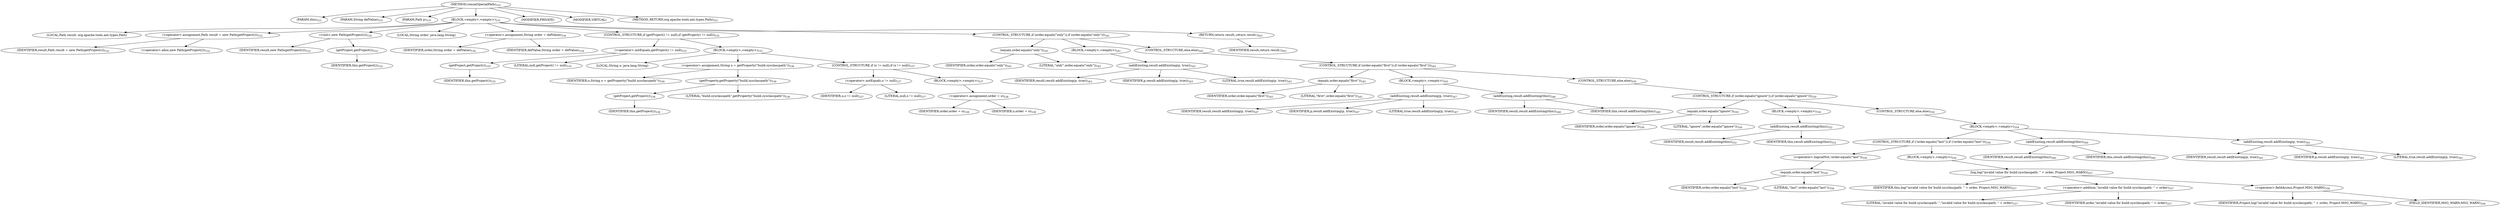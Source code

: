 digraph "concatSpecialPath" {  
"988" [label = <(METHOD,concatSpecialPath)<SUB>531</SUB>> ]
"115" [label = <(PARAM,this)<SUB>531</SUB>> ]
"989" [label = <(PARAM,String defValue)<SUB>531</SUB>> ]
"990" [label = <(PARAM,Path p)<SUB>531</SUB>> ]
"991" [label = <(BLOCK,&lt;empty&gt;,&lt;empty&gt;)<SUB>531</SUB>> ]
"117" [label = <(LOCAL,Path result: org.apache.tools.ant.types.Path)> ]
"992" [label = <(&lt;operator&gt;.assignment,Path result = new Path(getProject()))<SUB>532</SUB>> ]
"993" [label = <(IDENTIFIER,result,Path result = new Path(getProject()))<SUB>532</SUB>> ]
"994" [label = <(&lt;operator&gt;.alloc,new Path(getProject()))<SUB>532</SUB>> ]
"995" [label = <(&lt;init&gt;,new Path(getProject()))<SUB>532</SUB>> ]
"116" [label = <(IDENTIFIER,result,new Path(getProject()))<SUB>532</SUB>> ]
"996" [label = <(getProject,getProject())<SUB>532</SUB>> ]
"114" [label = <(IDENTIFIER,this,getProject())<SUB>532</SUB>> ]
"997" [label = <(LOCAL,String order: java.lang.String)> ]
"998" [label = <(&lt;operator&gt;.assignment,String order = defValue)<SUB>534</SUB>> ]
"999" [label = <(IDENTIFIER,order,String order = defValue)<SUB>534</SUB>> ]
"1000" [label = <(IDENTIFIER,defValue,String order = defValue)<SUB>534</SUB>> ]
"1001" [label = <(CONTROL_STRUCTURE,if (getProject() != null),if (getProject() != null))<SUB>535</SUB>> ]
"1002" [label = <(&lt;operator&gt;.notEquals,getProject() != null)<SUB>535</SUB>> ]
"1003" [label = <(getProject,getProject())<SUB>535</SUB>> ]
"118" [label = <(IDENTIFIER,this,getProject())<SUB>535</SUB>> ]
"1004" [label = <(LITERAL,null,getProject() != null)<SUB>535</SUB>> ]
"1005" [label = <(BLOCK,&lt;empty&gt;,&lt;empty&gt;)<SUB>535</SUB>> ]
"1006" [label = <(LOCAL,String o: java.lang.String)> ]
"1007" [label = <(&lt;operator&gt;.assignment,String o = getProperty(&quot;build.sysclasspath&quot;))<SUB>536</SUB>> ]
"1008" [label = <(IDENTIFIER,o,String o = getProperty(&quot;build.sysclasspath&quot;))<SUB>536</SUB>> ]
"1009" [label = <(getProperty,getProperty(&quot;build.sysclasspath&quot;))<SUB>536</SUB>> ]
"1010" [label = <(getProject,getProject())<SUB>536</SUB>> ]
"119" [label = <(IDENTIFIER,this,getProject())<SUB>536</SUB>> ]
"1011" [label = <(LITERAL,&quot;build.sysclasspath&quot;,getProperty(&quot;build.sysclasspath&quot;))<SUB>536</SUB>> ]
"1012" [label = <(CONTROL_STRUCTURE,if (o != null),if (o != null))<SUB>537</SUB>> ]
"1013" [label = <(&lt;operator&gt;.notEquals,o != null)<SUB>537</SUB>> ]
"1014" [label = <(IDENTIFIER,o,o != null)<SUB>537</SUB>> ]
"1015" [label = <(LITERAL,null,o != null)<SUB>537</SUB>> ]
"1016" [label = <(BLOCK,&lt;empty&gt;,&lt;empty&gt;)<SUB>537</SUB>> ]
"1017" [label = <(&lt;operator&gt;.assignment,order = o)<SUB>538</SUB>> ]
"1018" [label = <(IDENTIFIER,order,order = o)<SUB>538</SUB>> ]
"1019" [label = <(IDENTIFIER,o,order = o)<SUB>538</SUB>> ]
"1020" [label = <(CONTROL_STRUCTURE,if (order.equals(&quot;only&quot;)),if (order.equals(&quot;only&quot;)))<SUB>541</SUB>> ]
"1021" [label = <(equals,order.equals(&quot;only&quot;))<SUB>541</SUB>> ]
"1022" [label = <(IDENTIFIER,order,order.equals(&quot;only&quot;))<SUB>541</SUB>> ]
"1023" [label = <(LITERAL,&quot;only&quot;,order.equals(&quot;only&quot;))<SUB>541</SUB>> ]
"1024" [label = <(BLOCK,&lt;empty&gt;,&lt;empty&gt;)<SUB>541</SUB>> ]
"1025" [label = <(addExisting,result.addExisting(p, true))<SUB>543</SUB>> ]
"1026" [label = <(IDENTIFIER,result,result.addExisting(p, true))<SUB>543</SUB>> ]
"1027" [label = <(IDENTIFIER,p,result.addExisting(p, true))<SUB>543</SUB>> ]
"1028" [label = <(LITERAL,true,result.addExisting(p, true))<SUB>543</SUB>> ]
"1029" [label = <(CONTROL_STRUCTURE,else,else)<SUB>545</SUB>> ]
"1030" [label = <(CONTROL_STRUCTURE,if (order.equals(&quot;first&quot;)),if (order.equals(&quot;first&quot;)))<SUB>545</SUB>> ]
"1031" [label = <(equals,order.equals(&quot;first&quot;))<SUB>545</SUB>> ]
"1032" [label = <(IDENTIFIER,order,order.equals(&quot;first&quot;))<SUB>545</SUB>> ]
"1033" [label = <(LITERAL,&quot;first&quot;,order.equals(&quot;first&quot;))<SUB>545</SUB>> ]
"1034" [label = <(BLOCK,&lt;empty&gt;,&lt;empty&gt;)<SUB>545</SUB>> ]
"1035" [label = <(addExisting,result.addExisting(p, true))<SUB>547</SUB>> ]
"1036" [label = <(IDENTIFIER,result,result.addExisting(p, true))<SUB>547</SUB>> ]
"1037" [label = <(IDENTIFIER,p,result.addExisting(p, true))<SUB>547</SUB>> ]
"1038" [label = <(LITERAL,true,result.addExisting(p, true))<SUB>547</SUB>> ]
"1039" [label = <(addExisting,result.addExisting(this))<SUB>548</SUB>> ]
"1040" [label = <(IDENTIFIER,result,result.addExisting(this))<SUB>548</SUB>> ]
"120" [label = <(IDENTIFIER,this,result.addExisting(this))<SUB>548</SUB>> ]
"1041" [label = <(CONTROL_STRUCTURE,else,else)<SUB>550</SUB>> ]
"1042" [label = <(CONTROL_STRUCTURE,if (order.equals(&quot;ignore&quot;)),if (order.equals(&quot;ignore&quot;)))<SUB>550</SUB>> ]
"1043" [label = <(equals,order.equals(&quot;ignore&quot;))<SUB>550</SUB>> ]
"1044" [label = <(IDENTIFIER,order,order.equals(&quot;ignore&quot;))<SUB>550</SUB>> ]
"1045" [label = <(LITERAL,&quot;ignore&quot;,order.equals(&quot;ignore&quot;))<SUB>550</SUB>> ]
"1046" [label = <(BLOCK,&lt;empty&gt;,&lt;empty&gt;)<SUB>550</SUB>> ]
"1047" [label = <(addExisting,result.addExisting(this))<SUB>552</SUB>> ]
"1048" [label = <(IDENTIFIER,result,result.addExisting(this))<SUB>552</SUB>> ]
"121" [label = <(IDENTIFIER,this,result.addExisting(this))<SUB>552</SUB>> ]
"1049" [label = <(CONTROL_STRUCTURE,else,else)<SUB>554</SUB>> ]
"1050" [label = <(BLOCK,&lt;empty&gt;,&lt;empty&gt;)<SUB>554</SUB>> ]
"1051" [label = <(CONTROL_STRUCTURE,if (!order.equals(&quot;last&quot;)),if (!order.equals(&quot;last&quot;)))<SUB>556</SUB>> ]
"1052" [label = <(&lt;operator&gt;.logicalNot,!order.equals(&quot;last&quot;))<SUB>556</SUB>> ]
"1053" [label = <(equals,order.equals(&quot;last&quot;))<SUB>556</SUB>> ]
"1054" [label = <(IDENTIFIER,order,order.equals(&quot;last&quot;))<SUB>556</SUB>> ]
"1055" [label = <(LITERAL,&quot;last&quot;,order.equals(&quot;last&quot;))<SUB>556</SUB>> ]
"1056" [label = <(BLOCK,&lt;empty&gt;,&lt;empty&gt;)<SUB>556</SUB>> ]
"1057" [label = <(log,log(&quot;invalid value for build.sysclasspath: &quot; + order, Project.MSG_WARN))<SUB>557</SUB>> ]
"122" [label = <(IDENTIFIER,this,log(&quot;invalid value for build.sysclasspath: &quot; + order, Project.MSG_WARN))<SUB>557</SUB>> ]
"1058" [label = <(&lt;operator&gt;.addition,&quot;invalid value for build.sysclasspath: &quot; + order)<SUB>557</SUB>> ]
"1059" [label = <(LITERAL,&quot;invalid value for build.sysclasspath: &quot;,&quot;invalid value for build.sysclasspath: &quot; + order)<SUB>557</SUB>> ]
"1060" [label = <(IDENTIFIER,order,&quot;invalid value for build.sysclasspath: &quot; + order)<SUB>557</SUB>> ]
"1061" [label = <(&lt;operator&gt;.fieldAccess,Project.MSG_WARN)<SUB>558</SUB>> ]
"1062" [label = <(IDENTIFIER,Project,log(&quot;invalid value for build.sysclasspath: &quot; + order, Project.MSG_WARN))<SUB>558</SUB>> ]
"1063" [label = <(FIELD_IDENTIFIER,MSG_WARN,MSG_WARN)<SUB>558</SUB>> ]
"1064" [label = <(addExisting,result.addExisting(this))<SUB>560</SUB>> ]
"1065" [label = <(IDENTIFIER,result,result.addExisting(this))<SUB>560</SUB>> ]
"123" [label = <(IDENTIFIER,this,result.addExisting(this))<SUB>560</SUB>> ]
"1066" [label = <(addExisting,result.addExisting(p, true))<SUB>561</SUB>> ]
"1067" [label = <(IDENTIFIER,result,result.addExisting(p, true))<SUB>561</SUB>> ]
"1068" [label = <(IDENTIFIER,p,result.addExisting(p, true))<SUB>561</SUB>> ]
"1069" [label = <(LITERAL,true,result.addExisting(p, true))<SUB>561</SUB>> ]
"1070" [label = <(RETURN,return result;,return result;)<SUB>563</SUB>> ]
"1071" [label = <(IDENTIFIER,result,return result;)<SUB>563</SUB>> ]
"1072" [label = <(MODIFIER,PRIVATE)> ]
"1073" [label = <(MODIFIER,VIRTUAL)> ]
"1074" [label = <(METHOD_RETURN,org.apache.tools.ant.types.Path)<SUB>531</SUB>> ]
  "988" -> "115" 
  "988" -> "989" 
  "988" -> "990" 
  "988" -> "991" 
  "988" -> "1072" 
  "988" -> "1073" 
  "988" -> "1074" 
  "991" -> "117" 
  "991" -> "992" 
  "991" -> "995" 
  "991" -> "997" 
  "991" -> "998" 
  "991" -> "1001" 
  "991" -> "1020" 
  "991" -> "1070" 
  "992" -> "993" 
  "992" -> "994" 
  "995" -> "116" 
  "995" -> "996" 
  "996" -> "114" 
  "998" -> "999" 
  "998" -> "1000" 
  "1001" -> "1002" 
  "1001" -> "1005" 
  "1002" -> "1003" 
  "1002" -> "1004" 
  "1003" -> "118" 
  "1005" -> "1006" 
  "1005" -> "1007" 
  "1005" -> "1012" 
  "1007" -> "1008" 
  "1007" -> "1009" 
  "1009" -> "1010" 
  "1009" -> "1011" 
  "1010" -> "119" 
  "1012" -> "1013" 
  "1012" -> "1016" 
  "1013" -> "1014" 
  "1013" -> "1015" 
  "1016" -> "1017" 
  "1017" -> "1018" 
  "1017" -> "1019" 
  "1020" -> "1021" 
  "1020" -> "1024" 
  "1020" -> "1029" 
  "1021" -> "1022" 
  "1021" -> "1023" 
  "1024" -> "1025" 
  "1025" -> "1026" 
  "1025" -> "1027" 
  "1025" -> "1028" 
  "1029" -> "1030" 
  "1030" -> "1031" 
  "1030" -> "1034" 
  "1030" -> "1041" 
  "1031" -> "1032" 
  "1031" -> "1033" 
  "1034" -> "1035" 
  "1034" -> "1039" 
  "1035" -> "1036" 
  "1035" -> "1037" 
  "1035" -> "1038" 
  "1039" -> "1040" 
  "1039" -> "120" 
  "1041" -> "1042" 
  "1042" -> "1043" 
  "1042" -> "1046" 
  "1042" -> "1049" 
  "1043" -> "1044" 
  "1043" -> "1045" 
  "1046" -> "1047" 
  "1047" -> "1048" 
  "1047" -> "121" 
  "1049" -> "1050" 
  "1050" -> "1051" 
  "1050" -> "1064" 
  "1050" -> "1066" 
  "1051" -> "1052" 
  "1051" -> "1056" 
  "1052" -> "1053" 
  "1053" -> "1054" 
  "1053" -> "1055" 
  "1056" -> "1057" 
  "1057" -> "122" 
  "1057" -> "1058" 
  "1057" -> "1061" 
  "1058" -> "1059" 
  "1058" -> "1060" 
  "1061" -> "1062" 
  "1061" -> "1063" 
  "1064" -> "1065" 
  "1064" -> "123" 
  "1066" -> "1067" 
  "1066" -> "1068" 
  "1066" -> "1069" 
  "1070" -> "1071" 
}
